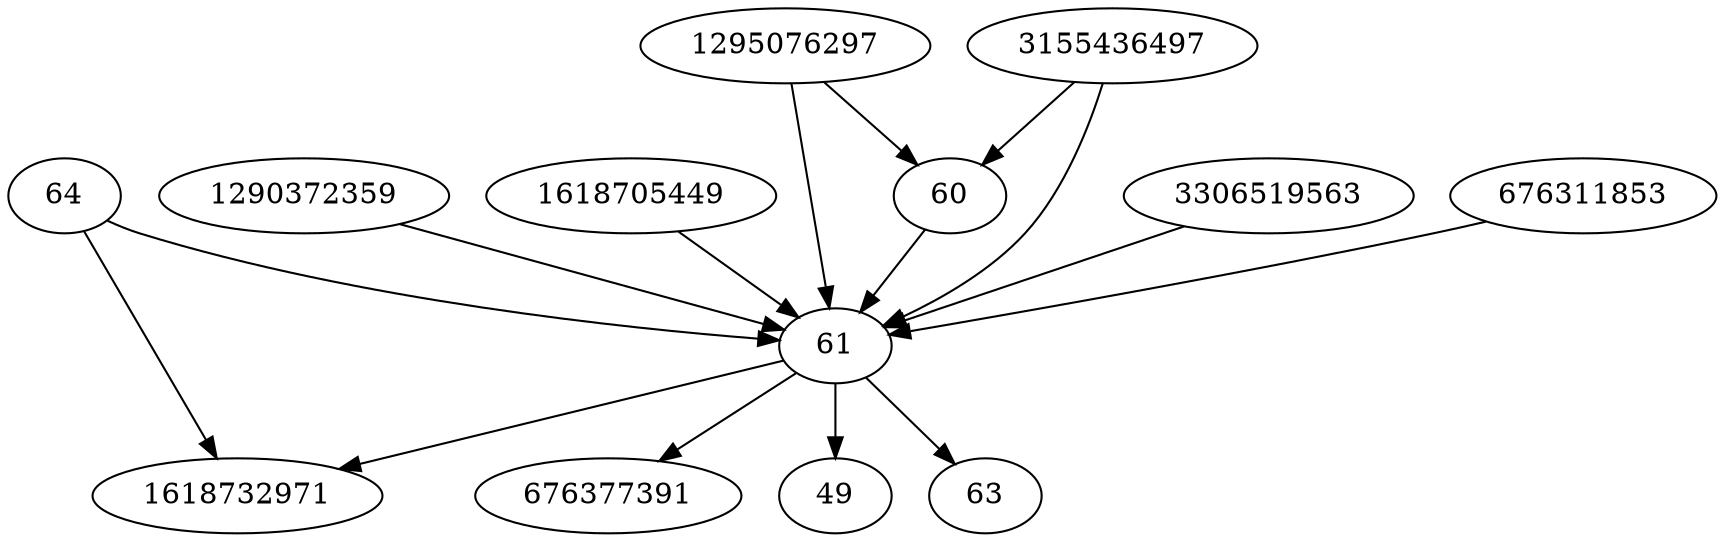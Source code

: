 strict digraph  {
64;
1290372359;
1618705449;
1295076297;
3306519563;
1618732971;
676311853;
676377391;
3155436497;
49;
60;
61;
63;
64 -> 61;
64 -> 1618732971;
1290372359 -> 61;
1618705449 -> 61;
1295076297 -> 60;
1295076297 -> 61;
3306519563 -> 61;
676311853 -> 61;
3155436497 -> 60;
3155436497 -> 61;
60 -> 61;
61 -> 49;
61 -> 1618732971;
61 -> 63;
61 -> 676377391;
}
